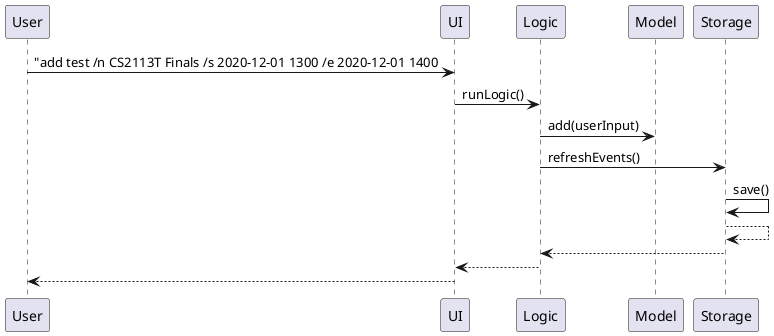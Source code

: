 @startuml
User -> UI: "add test /n CS2113T Finals /s 2020-12-01 1300 /e 2020-12-01 1400
UI -> Logic: runLogic()
Logic -> Model: add(userInput)
Logic -> Storage: refreshEvents()
Storage -> Storage: save()
Storage --> Storage
Storage --> Logic
Logic --> UI
UI --> User
@enduml